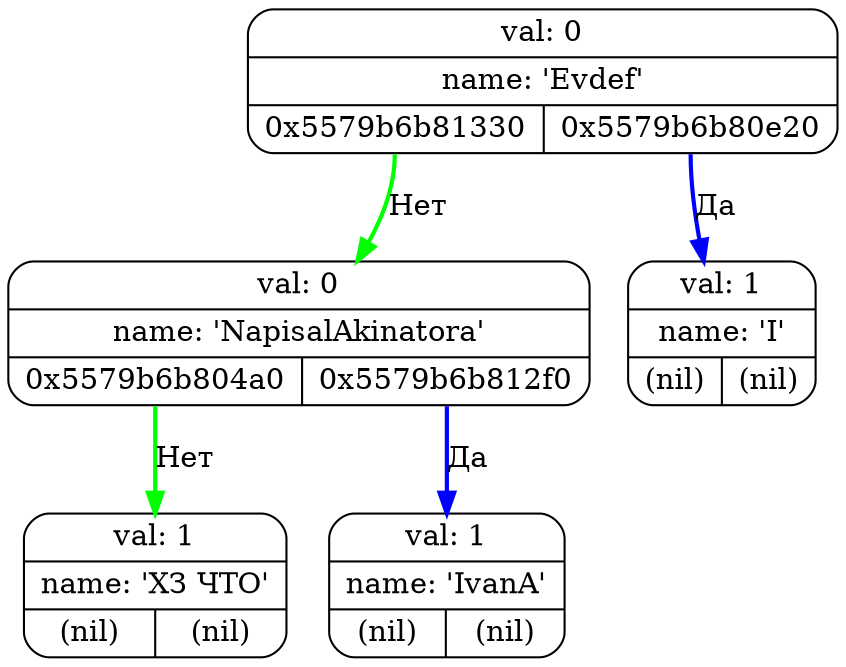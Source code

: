 digraph G{
   rankdir=TB;
   NODE0x5579b6b804a0[pin=true,shape="Mrecord",label="{val: 1 | name: 'ХЗ ЧТО' | {<left> (nil) | <right> (nil)}}"];
   NODE0x5579b6b80e20[pin=true,shape="Mrecord",label="{val: 1 | name: 'I' | {<left> (nil) | <right> (nil)}}"];
   NODE0x5579b6b80e60[pin=true,shape="Mrecord",label="{val: 0 | name: 'Evdef' | {<left> 0x5579b6b81330 | <right> 0x5579b6b80e20}}"];
   NODE0x5579b6b812f0[pin=true,shape="Mrecord",label="{val: 1 | name: 'IvanA' | {<left> (nil) | <right> (nil)}}"];
   NODE0x5579b6b81330[pin=true,shape="Mrecord",label="{val: 0 | name: 'NapisalAkinatora' | {<left> 0x5579b6b804a0 | <right> 0x5579b6b812f0}}"];
   NODE0x5579b6b80e60:left -> NODE0x5579b6b81330 [color="green",penwidth=2,label="Нет"];
   NODE0x5579b6b80e60:right -> NODE0x5579b6b80e20 [color="blue",penwidth=2,label="Да"];
   NODE0x5579b6b81330:left -> NODE0x5579b6b804a0 [color="green",penwidth=2,label="Нет"];
   NODE0x5579b6b81330:right -> NODE0x5579b6b812f0 [color="blue",penwidth=2,label="Да"];
}